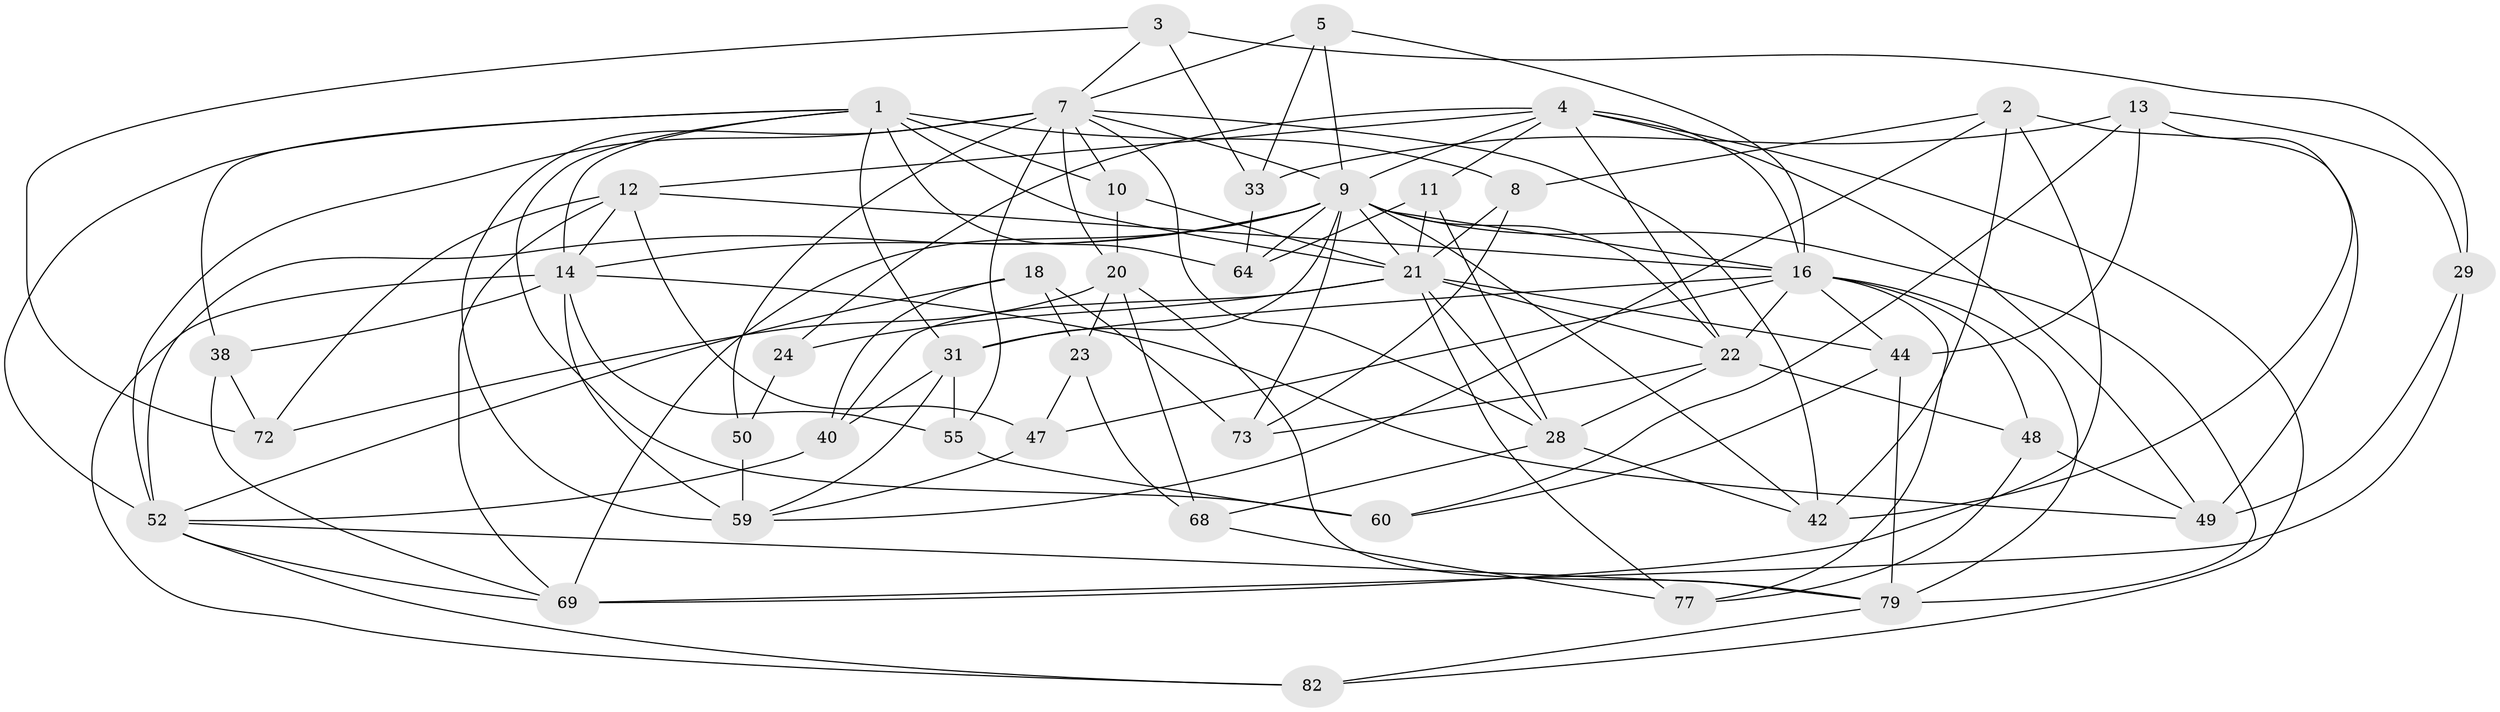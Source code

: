 // original degree distribution, {4: 1.0}
// Generated by graph-tools (version 1.1) at 2025/16/03/09/25 04:16:41]
// undirected, 44 vertices, 122 edges
graph export_dot {
graph [start="1"]
  node [color=gray90,style=filled];
  1 [super="+45+6+71"];
  2 [super="+56"];
  3;
  4 [super="+85+26"];
  5;
  7 [super="+27+17+35"];
  8;
  9 [super="+19+15"];
  10;
  11;
  12 [super="+36"];
  13 [super="+25"];
  14 [super="+37+81"];
  16 [super="+34+53+30+67"];
  18;
  20 [super="+62"];
  21 [super="+46+75+66"];
  22 [super="+80+87"];
  23;
  24;
  28 [super="+51"];
  29;
  31 [super="+41"];
  33;
  38;
  40;
  42 [super="+57"];
  44 [super="+54"];
  47;
  48;
  49 [super="+58"];
  50;
  52 [super="+78+61"];
  55;
  59 [super="+63+86"];
  60;
  64;
  68;
  69 [super="+83"];
  72;
  73;
  77;
  79 [super="+84"];
  82;
  1 -- 21 [weight=2];
  1 -- 8;
  1 -- 64;
  1 -- 10;
  1 -- 52;
  1 -- 38;
  1 -- 60;
  1 -- 31;
  1 -- 14;
  2 -- 42 [weight=2];
  2 -- 8;
  2 -- 59;
  2 -- 69;
  2 -- 49;
  3 -- 33;
  3 -- 29;
  3 -- 72;
  3 -- 7;
  4 -- 22;
  4 -- 24 [weight=2];
  4 -- 49 [weight=2];
  4 -- 82;
  4 -- 11;
  4 -- 16;
  4 -- 9;
  4 -- 12;
  5 -- 33;
  5 -- 16;
  5 -- 7;
  5 -- 9;
  7 -- 59 [weight=2];
  7 -- 10;
  7 -- 9;
  7 -- 20;
  7 -- 52;
  7 -- 42;
  7 -- 28;
  7 -- 50;
  7 -- 55;
  8 -- 73;
  8 -- 21;
  9 -- 31;
  9 -- 21;
  9 -- 69;
  9 -- 42;
  9 -- 64;
  9 -- 73;
  9 -- 14;
  9 -- 79;
  9 -- 16;
  9 -- 52;
  9 -- 22;
  10 -- 20;
  10 -- 21;
  11 -- 21;
  11 -- 64;
  11 -- 28;
  12 -- 72;
  12 -- 14;
  12 -- 16 [weight=3];
  12 -- 69;
  12 -- 47;
  13 -- 29;
  13 -- 60;
  13 -- 44 [weight=2];
  13 -- 33;
  13 -- 42;
  14 -- 82;
  14 -- 38;
  14 -- 49;
  14 -- 59;
  14 -- 55;
  16 -- 48;
  16 -- 22 [weight=2];
  16 -- 47;
  16 -- 79;
  16 -- 77;
  16 -- 31;
  16 -- 44;
  18 -- 73;
  18 -- 40;
  18 -- 23;
  18 -- 52;
  20 -- 72;
  20 -- 68;
  20 -- 23;
  20 -- 79;
  21 -- 44;
  21 -- 28;
  21 -- 40;
  21 -- 77;
  21 -- 24;
  21 -- 22;
  22 -- 28;
  22 -- 48;
  22 -- 73;
  23 -- 68;
  23 -- 47;
  24 -- 50;
  28 -- 42;
  28 -- 68;
  29 -- 69;
  29 -- 49;
  31 -- 40;
  31 -- 59;
  31 -- 55;
  33 -- 64;
  38 -- 72;
  38 -- 69;
  40 -- 52;
  44 -- 79;
  44 -- 60;
  47 -- 59;
  48 -- 77;
  48 -- 49;
  50 -- 59 [weight=2];
  52 -- 79;
  52 -- 69;
  52 -- 82;
  55 -- 60;
  68 -- 77;
  79 -- 82;
}
